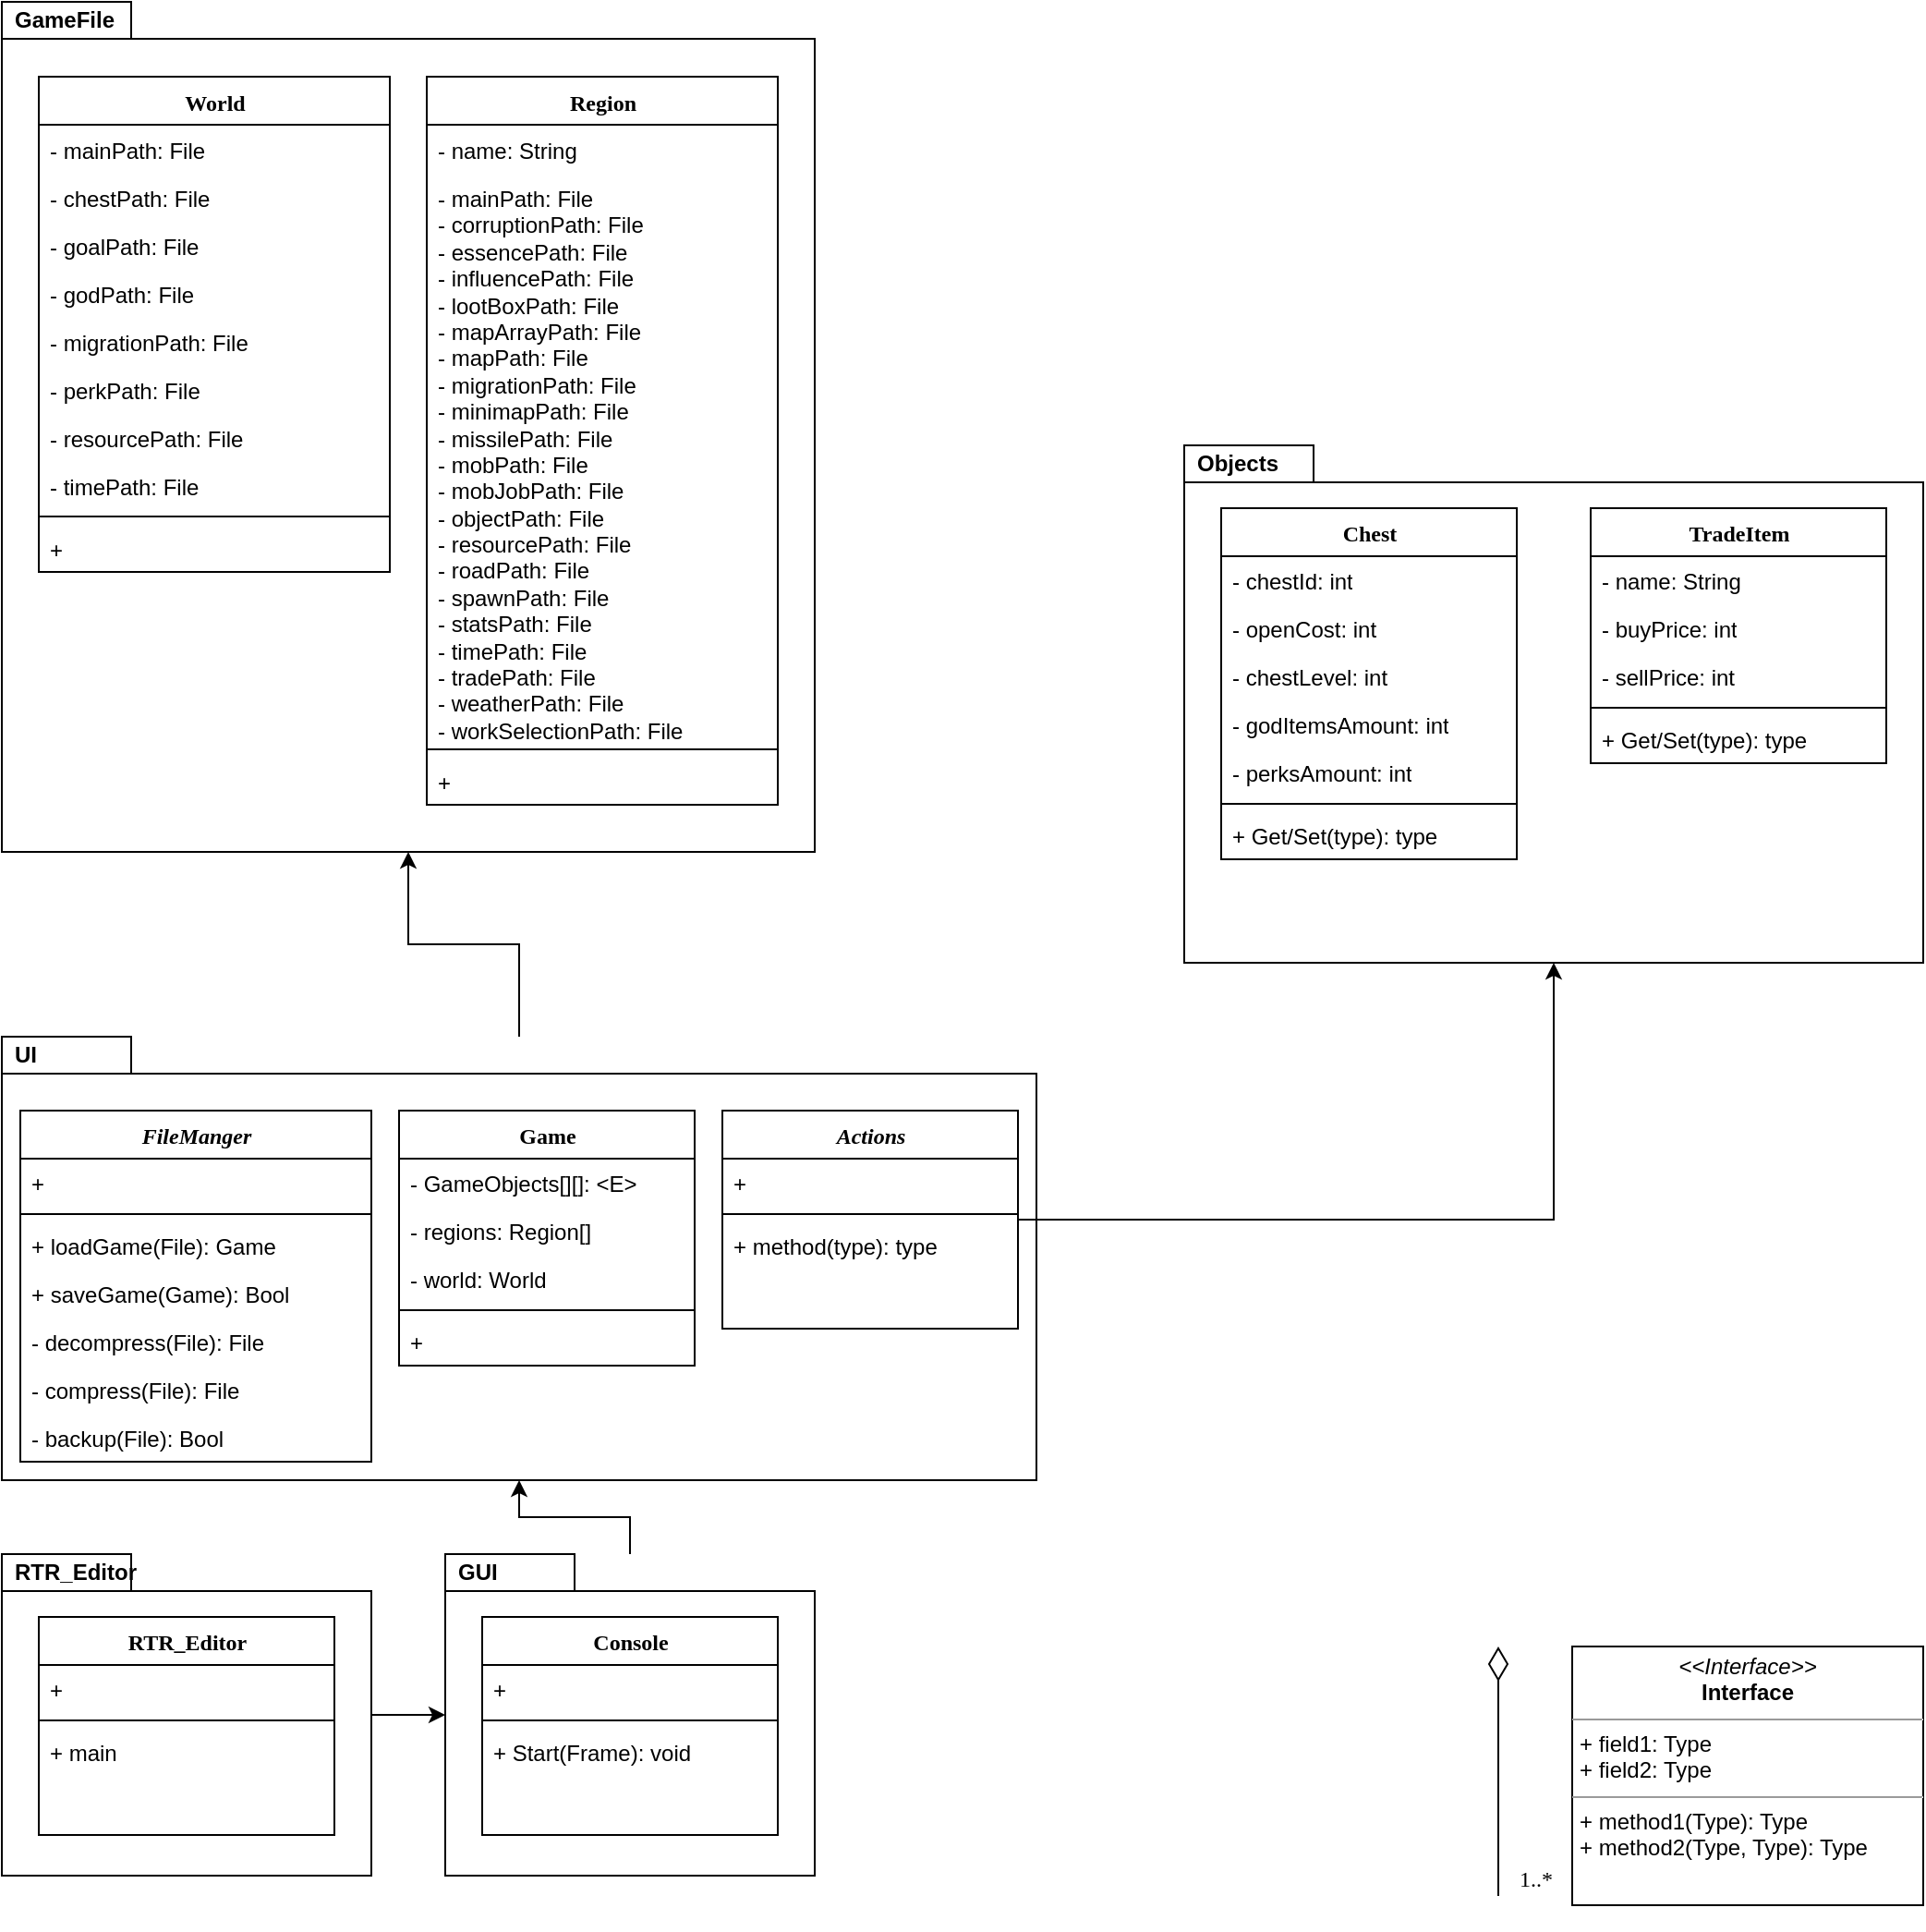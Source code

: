 <mxfile version="12.1.7" type="device" pages="1"><diagram name="Page-1" id="6133507b-19e7-1e82-6fc7-422aa6c4b21f"><mxGraphModel dx="985" dy="1502" grid="1" gridSize="10" guides="1" tooltips="1" connect="1" arrows="1" fold="1" page="1" pageScale="1" pageWidth="1100" pageHeight="850" background="#ffffff" math="0" shadow="0"><root><mxCell id="0"/><mxCell id="1" parent="0"/><mxCell id="b94bc138ca980ef-9" style="edgeStyle=orthogonalEdgeStyle;rounded=0;html=1;labelBackgroundColor=none;startArrow=none;startFill=0;startSize=8;endArrow=diamondThin;endFill=0;endSize=16;fontFamily=Verdana;fontSize=12;" parent="1" edge="1"><mxGeometry relative="1" as="geometry"><mxPoint x="850" y="825" as="sourcePoint"/><mxPoint x="850" y="690" as="targetPoint"/></mxGeometry></mxCell><mxCell id="b94bc138ca980ef-19" value="1..*" style="text;html=1;resizable=0;points=[];align=center;verticalAlign=middle;labelBackgroundColor=#ffffff;fontSize=12;fontFamily=Verdana;fontColor=#000000;" parent="b94bc138ca980ef-9" vertex="1" connectable="0"><mxGeometry x="-0.847" y="-1" relative="1" as="geometry"><mxPoint x="19" y="1" as="offset"/></mxGeometry></mxCell><mxCell id="b94bc138ca980ef-1" value="&lt;p style=&quot;margin:0px;margin-top:4px;text-align:center;&quot;&gt;&lt;i&gt;&amp;lt;&amp;lt;Interface&amp;gt;&amp;gt;&lt;/i&gt;&lt;br/&gt;&lt;b&gt;Interface&lt;/b&gt;&lt;/p&gt;&lt;hr size=&quot;1&quot;/&gt;&lt;p style=&quot;margin:0px;margin-left:4px;&quot;&gt;+ field1: Type&lt;br/&gt;+ field2: Type&lt;/p&gt;&lt;hr size=&quot;1&quot;/&gt;&lt;p style=&quot;margin:0px;margin-left:4px;&quot;&gt;+ method1(Type): Type&lt;br/&gt;+ method2(Type, Type): Type&lt;/p&gt;" style="verticalAlign=top;align=left;overflow=fill;fontSize=12;fontFamily=Helvetica;html=1;rounded=0;shadow=0;comic=0;labelBackgroundColor=none;strokeColor=#000000;strokeWidth=1;fillColor=#ffffff;" parent="1" vertex="1"><mxGeometry x="890" y="690" width="190" height="140" as="geometry"/></mxCell><mxCell id="9vYkO9-hymXoDLmfbG2m-41" style="edgeStyle=orthogonalEdgeStyle;rounded=0;orthogonalLoop=1;jettySize=auto;html=1;" parent="1" source="9vYkO9-hymXoDLmfbG2m-1" target="9vYkO9-hymXoDLmfbG2m-27" edge="1"><mxGeometry relative="1" as="geometry"/></mxCell><mxCell id="9vYkO9-hymXoDLmfbG2m-1" value="&lt;b&gt;GUI&lt;/b&gt;" style="shape=folder;xSize=90;align=left;spacingLeft=10;align=left;verticalAlign=top;spacingLeft=5;spacingTop=-4;tabWidth=70;tabHeight=20;tabPosition=left;html=1;strokeWidth=1;recursiveResize=0;" parent="1" vertex="1"><mxGeometry x="280" y="640" width="200" height="174" as="geometry"/></mxCell><mxCell id="9vYkO9-hymXoDLmfbG2m-5" value="Console" style="swimlane;html=1;fontStyle=1;align=center;verticalAlign=top;childLayout=stackLayout;horizontal=1;startSize=26;horizontalStack=0;resizeParent=1;resizeLast=0;collapsible=1;marginBottom=0;swimlaneFillColor=#ffffff;rounded=0;shadow=0;comic=0;labelBackgroundColor=none;strokeColor=#000000;strokeWidth=1;fillColor=none;fontFamily=Verdana;fontSize=12;fontColor=#000000;" parent="1" vertex="1"><mxGeometry x="300" y="674" width="160" height="118" as="geometry"/></mxCell><mxCell id="9vYkO9-hymXoDLmfbG2m-6" value="+" style="text;html=1;strokeColor=none;fillColor=none;align=left;verticalAlign=top;spacingLeft=4;spacingRight=4;whiteSpace=wrap;overflow=hidden;rotatable=0;points=[[0,0.5],[1,0.5]];portConstraint=eastwest;" parent="9vYkO9-hymXoDLmfbG2m-5" vertex="1"><mxGeometry y="26" width="160" height="26" as="geometry"/></mxCell><mxCell id="9vYkO9-hymXoDLmfbG2m-8" value="" style="line;html=1;strokeWidth=1;fillColor=none;align=left;verticalAlign=middle;spacingTop=-1;spacingLeft=3;spacingRight=3;rotatable=0;labelPosition=right;points=[];portConstraint=eastwest;" parent="9vYkO9-hymXoDLmfbG2m-5" vertex="1"><mxGeometry y="52" width="160" height="8" as="geometry"/></mxCell><mxCell id="9vYkO9-hymXoDLmfbG2m-9" value="+ Start(Frame): void" style="text;html=1;strokeColor=none;fillColor=none;align=left;verticalAlign=top;spacingLeft=4;spacingRight=4;whiteSpace=wrap;overflow=hidden;rotatable=0;points=[[0,0.5],[1,0.5]];portConstraint=eastwest;" parent="9vYkO9-hymXoDLmfbG2m-5" vertex="1"><mxGeometry y="60" width="160" height="26" as="geometry"/></mxCell><mxCell id="oL38yI5btMC4D3ubMsWV-1" style="edgeStyle=orthogonalEdgeStyle;rounded=0;orthogonalLoop=1;jettySize=auto;html=1;" edge="1" parent="1" source="9vYkO9-hymXoDLmfbG2m-10" target="9vYkO9-hymXoDLmfbG2m-1"><mxGeometry relative="1" as="geometry"/></mxCell><mxCell id="9vYkO9-hymXoDLmfbG2m-10" value="&lt;b&gt;RTR_Editor&lt;/b&gt;" style="shape=folder;xSize=90;align=left;spacingLeft=10;align=left;verticalAlign=top;spacingLeft=5;spacingTop=-4;tabWidth=70;tabHeight=20;tabPosition=left;html=1;strokeWidth=1;recursiveResize=0;" parent="1" vertex="1"><mxGeometry x="40" y="640" width="200" height="174" as="geometry"/></mxCell><mxCell id="9vYkO9-hymXoDLmfbG2m-11" value="RTR_Editor" style="swimlane;html=1;fontStyle=1;align=center;verticalAlign=top;childLayout=stackLayout;horizontal=1;startSize=26;horizontalStack=0;resizeParent=1;resizeLast=0;collapsible=1;marginBottom=0;swimlaneFillColor=#ffffff;rounded=0;shadow=0;comic=0;labelBackgroundColor=none;strokeColor=#000000;strokeWidth=1;fillColor=none;fontFamily=Verdana;fontSize=12;fontColor=#000000;" parent="1" vertex="1"><mxGeometry x="60" y="674" width="160" height="118" as="geometry"/></mxCell><mxCell id="9vYkO9-hymXoDLmfbG2m-12" value="+" style="text;html=1;strokeColor=none;fillColor=none;align=left;verticalAlign=top;spacingLeft=4;spacingRight=4;whiteSpace=wrap;overflow=hidden;rotatable=0;points=[[0,0.5],[1,0.5]];portConstraint=eastwest;" parent="9vYkO9-hymXoDLmfbG2m-11" vertex="1"><mxGeometry y="26" width="160" height="26" as="geometry"/></mxCell><mxCell id="9vYkO9-hymXoDLmfbG2m-14" value="" style="line;html=1;strokeWidth=1;fillColor=none;align=left;verticalAlign=middle;spacingTop=-1;spacingLeft=3;spacingRight=3;rotatable=0;labelPosition=right;points=[];portConstraint=eastwest;" parent="9vYkO9-hymXoDLmfbG2m-11" vertex="1"><mxGeometry y="52" width="160" height="8" as="geometry"/></mxCell><mxCell id="9vYkO9-hymXoDLmfbG2m-15" value="+ main" style="text;html=1;strokeColor=none;fillColor=none;align=left;verticalAlign=top;spacingLeft=4;spacingRight=4;whiteSpace=wrap;overflow=hidden;rotatable=0;points=[[0,0.5],[1,0.5]];portConstraint=eastwest;" parent="9vYkO9-hymXoDLmfbG2m-11" vertex="1"><mxGeometry y="60" width="160" height="26" as="geometry"/></mxCell><mxCell id="9vYkO9-hymXoDLmfbG2m-16" value="&lt;b&gt;Objects&lt;/b&gt;" style="shape=folder;xSize=90;align=left;spacingLeft=10;align=left;verticalAlign=top;spacingLeft=5;spacingTop=-4;tabWidth=70;tabHeight=20;tabPosition=left;html=1;strokeWidth=1;recursiveResize=0;" parent="1" vertex="1"><mxGeometry x="680" y="40" width="400" height="280" as="geometry"/></mxCell><mxCell id="9vYkO9-hymXoDLmfbG2m-17" value="Chest" style="swimlane;html=1;fontStyle=1;align=center;verticalAlign=top;childLayout=stackLayout;horizontal=1;startSize=26;horizontalStack=0;resizeParent=1;resizeLast=0;collapsible=1;marginBottom=0;swimlaneFillColor=#ffffff;rounded=0;shadow=0;comic=0;labelBackgroundColor=none;strokeColor=#000000;strokeWidth=1;fillColor=none;fontFamily=Verdana;fontSize=12;fontColor=#000000;" parent="1" vertex="1"><mxGeometry x="700" y="74" width="160" height="190" as="geometry"/></mxCell><mxCell id="9vYkO9-hymXoDLmfbG2m-45" value="- chestId: int" style="text;html=1;strokeColor=none;fillColor=none;align=left;verticalAlign=top;spacingLeft=4;spacingRight=4;whiteSpace=wrap;overflow=hidden;rotatable=0;points=[[0,0.5],[1,0.5]];portConstraint=eastwest;" parent="9vYkO9-hymXoDLmfbG2m-17" vertex="1"><mxGeometry y="26" width="160" height="26" as="geometry"/></mxCell><mxCell id="9vYkO9-hymXoDLmfbG2m-18" value="- openCost: int" style="text;html=1;strokeColor=none;fillColor=none;align=left;verticalAlign=top;spacingLeft=4;spacingRight=4;whiteSpace=wrap;overflow=hidden;rotatable=0;points=[[0,0.5],[1,0.5]];portConstraint=eastwest;" parent="9vYkO9-hymXoDLmfbG2m-17" vertex="1"><mxGeometry y="52" width="160" height="26" as="geometry"/></mxCell><mxCell id="9vYkO9-hymXoDLmfbG2m-19" value="- chestLevel: int" style="text;html=1;strokeColor=none;fillColor=none;align=left;verticalAlign=top;spacingLeft=4;spacingRight=4;whiteSpace=wrap;overflow=hidden;rotatable=0;points=[[0,0.5],[1,0.5]];portConstraint=eastwest;" parent="9vYkO9-hymXoDLmfbG2m-17" vertex="1"><mxGeometry y="78" width="160" height="26" as="geometry"/></mxCell><mxCell id="9vYkO9-hymXoDLmfbG2m-44" value="- godItemsAmount: int" style="text;html=1;strokeColor=none;fillColor=none;align=left;verticalAlign=top;spacingLeft=4;spacingRight=4;whiteSpace=wrap;overflow=hidden;rotatable=0;points=[[0,0.5],[1,0.5]];portConstraint=eastwest;" parent="9vYkO9-hymXoDLmfbG2m-17" vertex="1"><mxGeometry y="104" width="160" height="26" as="geometry"/></mxCell><mxCell id="9vYkO9-hymXoDLmfbG2m-43" value="- perksAmount: int" style="text;html=1;strokeColor=none;fillColor=none;align=left;verticalAlign=top;spacingLeft=4;spacingRight=4;whiteSpace=wrap;overflow=hidden;rotatable=0;points=[[0,0.5],[1,0.5]];portConstraint=eastwest;" parent="9vYkO9-hymXoDLmfbG2m-17" vertex="1"><mxGeometry y="130" width="160" height="26" as="geometry"/></mxCell><mxCell id="9vYkO9-hymXoDLmfbG2m-20" value="" style="line;html=1;strokeWidth=1;fillColor=none;align=left;verticalAlign=middle;spacingTop=-1;spacingLeft=3;spacingRight=3;rotatable=0;labelPosition=right;points=[];portConstraint=eastwest;" parent="9vYkO9-hymXoDLmfbG2m-17" vertex="1"><mxGeometry y="156" width="160" height="8" as="geometry"/></mxCell><mxCell id="9vYkO9-hymXoDLmfbG2m-21" value="+ Get/Set(type): type" style="text;html=1;strokeColor=none;fillColor=none;align=left;verticalAlign=top;spacingLeft=4;spacingRight=4;whiteSpace=wrap;overflow=hidden;rotatable=0;points=[[0,0.5],[1,0.5]];portConstraint=eastwest;" parent="9vYkO9-hymXoDLmfbG2m-17" vertex="1"><mxGeometry y="164" width="160" height="26" as="geometry"/></mxCell><mxCell id="9vYkO9-hymXoDLmfbG2m-22" value="TradeItem" style="swimlane;html=1;fontStyle=1;align=center;verticalAlign=top;childLayout=stackLayout;horizontal=1;startSize=26;horizontalStack=0;resizeParent=1;resizeLast=0;collapsible=1;marginBottom=0;swimlaneFillColor=#ffffff;rounded=0;shadow=0;comic=0;labelBackgroundColor=none;strokeColor=#000000;strokeWidth=1;fillColor=none;fontFamily=Verdana;fontSize=12;fontColor=#000000;" parent="1" vertex="1"><mxGeometry x="900" y="74" width="160" height="138" as="geometry"/></mxCell><mxCell id="9vYkO9-hymXoDLmfbG2m-23" value="- name: String" style="text;html=1;strokeColor=none;fillColor=none;align=left;verticalAlign=top;spacingLeft=4;spacingRight=4;whiteSpace=wrap;overflow=hidden;rotatable=0;points=[[0,0.5],[1,0.5]];portConstraint=eastwest;" parent="9vYkO9-hymXoDLmfbG2m-22" vertex="1"><mxGeometry y="26" width="160" height="26" as="geometry"/></mxCell><mxCell id="9vYkO9-hymXoDLmfbG2m-24" value="- buyPrice: int" style="text;html=1;strokeColor=none;fillColor=none;align=left;verticalAlign=top;spacingLeft=4;spacingRight=4;whiteSpace=wrap;overflow=hidden;rotatable=0;points=[[0,0.5],[1,0.5]];portConstraint=eastwest;" parent="9vYkO9-hymXoDLmfbG2m-22" vertex="1"><mxGeometry y="52" width="160" height="26" as="geometry"/></mxCell><mxCell id="9vYkO9-hymXoDLmfbG2m-46" value="- sellPrice: int" style="text;html=1;strokeColor=none;fillColor=none;align=left;verticalAlign=top;spacingLeft=4;spacingRight=4;whiteSpace=wrap;overflow=hidden;rotatable=0;points=[[0,0.5],[1,0.5]];portConstraint=eastwest;" parent="9vYkO9-hymXoDLmfbG2m-22" vertex="1"><mxGeometry y="78" width="160" height="26" as="geometry"/></mxCell><mxCell id="9vYkO9-hymXoDLmfbG2m-25" value="" style="line;html=1;strokeWidth=1;fillColor=none;align=left;verticalAlign=middle;spacingTop=-1;spacingLeft=3;spacingRight=3;rotatable=0;labelPosition=right;points=[];portConstraint=eastwest;" parent="9vYkO9-hymXoDLmfbG2m-22" vertex="1"><mxGeometry y="104" width="160" height="8" as="geometry"/></mxCell><mxCell id="oL38yI5btMC4D3ubMsWV-6" value="+ Get/Set(type): type" style="text;html=1;strokeColor=none;fillColor=none;align=left;verticalAlign=top;spacingLeft=4;spacingRight=4;whiteSpace=wrap;overflow=hidden;rotatable=0;points=[[0,0.5],[1,0.5]];portConstraint=eastwest;" vertex="1" parent="9vYkO9-hymXoDLmfbG2m-22"><mxGeometry y="112" width="160" height="26" as="geometry"/></mxCell><mxCell id="oL38yI5btMC4D3ubMsWV-28" style="edgeStyle=orthogonalEdgeStyle;rounded=0;orthogonalLoop=1;jettySize=auto;html=1;" edge="1" parent="1" source="9vYkO9-hymXoDLmfbG2m-27" target="9vYkO9-hymXoDLmfbG2m-47"><mxGeometry relative="1" as="geometry"/></mxCell><mxCell id="9vYkO9-hymXoDLmfbG2m-27" value="&lt;b&gt;UI&lt;/b&gt;" style="shape=folder;xSize=90;align=left;spacingLeft=10;align=left;verticalAlign=top;spacingLeft=5;spacingTop=-4;tabWidth=70;tabHeight=20;tabPosition=left;html=1;strokeWidth=1;recursiveResize=0;" parent="1" vertex="1"><mxGeometry x="40" y="360" width="560" height="240" as="geometry"/></mxCell><mxCell id="9vYkO9-hymXoDLmfbG2m-28" value="&lt;i&gt;FileManger&lt;/i&gt;" style="swimlane;html=1;fontStyle=1;align=center;verticalAlign=top;childLayout=stackLayout;horizontal=1;startSize=26;horizontalStack=0;resizeParent=1;resizeLast=0;collapsible=1;marginBottom=0;swimlaneFillColor=#ffffff;rounded=0;shadow=0;comic=0;labelBackgroundColor=none;strokeColor=#000000;strokeWidth=1;fillColor=none;fontFamily=Verdana;fontSize=12;fontColor=#000000;" parent="1" vertex="1"><mxGeometry x="50" y="400" width="190" height="190" as="geometry"/></mxCell><mxCell id="9vYkO9-hymXoDLmfbG2m-29" value="+" style="text;html=1;strokeColor=none;fillColor=none;align=left;verticalAlign=top;spacingLeft=4;spacingRight=4;whiteSpace=wrap;overflow=hidden;rotatable=0;points=[[0,0.5],[1,0.5]];portConstraint=eastwest;" parent="9vYkO9-hymXoDLmfbG2m-28" vertex="1"><mxGeometry y="26" width="190" height="26" as="geometry"/></mxCell><mxCell id="9vYkO9-hymXoDLmfbG2m-31" value="" style="line;html=1;strokeWidth=1;fillColor=none;align=left;verticalAlign=middle;spacingTop=-1;spacingLeft=3;spacingRight=3;rotatable=0;labelPosition=right;points=[];portConstraint=eastwest;" parent="9vYkO9-hymXoDLmfbG2m-28" vertex="1"><mxGeometry y="52" width="190" height="8" as="geometry"/></mxCell><mxCell id="9vYkO9-hymXoDLmfbG2m-32" value="+ loadGame(File): Game" style="text;html=1;strokeColor=none;fillColor=none;align=left;verticalAlign=top;spacingLeft=4;spacingRight=4;whiteSpace=wrap;overflow=hidden;rotatable=0;points=[[0,0.5],[1,0.5]];portConstraint=eastwest;" parent="9vYkO9-hymXoDLmfbG2m-28" vertex="1"><mxGeometry y="60" width="190" height="26" as="geometry"/></mxCell><mxCell id="oL38yI5btMC4D3ubMsWV-7" value="+ saveGame(Game): Bool" style="text;html=1;strokeColor=none;fillColor=none;align=left;verticalAlign=top;spacingLeft=4;spacingRight=4;whiteSpace=wrap;overflow=hidden;rotatable=0;points=[[0,0.5],[1,0.5]];portConstraint=eastwest;" vertex="1" parent="9vYkO9-hymXoDLmfbG2m-28"><mxGeometry y="86" width="190" height="26" as="geometry"/></mxCell><mxCell id="oL38yI5btMC4D3ubMsWV-12" value="- decompress(File): File" style="text;html=1;strokeColor=none;fillColor=none;align=left;verticalAlign=top;spacingLeft=4;spacingRight=4;whiteSpace=wrap;overflow=hidden;rotatable=0;points=[[0,0.5],[1,0.5]];portConstraint=eastwest;" vertex="1" parent="9vYkO9-hymXoDLmfbG2m-28"><mxGeometry y="112" width="190" height="26" as="geometry"/></mxCell><mxCell id="oL38yI5btMC4D3ubMsWV-11" value="- compress(File): File" style="text;html=1;strokeColor=none;fillColor=none;align=left;verticalAlign=top;spacingLeft=4;spacingRight=4;whiteSpace=wrap;overflow=hidden;rotatable=0;points=[[0,0.5],[1,0.5]];portConstraint=eastwest;" vertex="1" parent="9vYkO9-hymXoDLmfbG2m-28"><mxGeometry y="138" width="190" height="26" as="geometry"/></mxCell><mxCell id="oL38yI5btMC4D3ubMsWV-13" value="- backup(File): Bool" style="text;html=1;strokeColor=none;fillColor=none;align=left;verticalAlign=top;spacingLeft=4;spacingRight=4;whiteSpace=wrap;overflow=hidden;rotatable=0;points=[[0,0.5],[1,0.5]];portConstraint=eastwest;" vertex="1" parent="9vYkO9-hymXoDLmfbG2m-28"><mxGeometry y="164" width="190" height="26" as="geometry"/></mxCell><mxCell id="9vYkO9-hymXoDLmfbG2m-42" style="edgeStyle=orthogonalEdgeStyle;rounded=0;orthogonalLoop=1;jettySize=auto;html=1;" parent="1" source="9vYkO9-hymXoDLmfbG2m-36" target="9vYkO9-hymXoDLmfbG2m-16" edge="1"><mxGeometry relative="1" as="geometry"/></mxCell><mxCell id="9vYkO9-hymXoDLmfbG2m-36" value="&lt;i&gt;Actions&lt;/i&gt;" style="swimlane;html=1;fontStyle=1;align=center;verticalAlign=top;childLayout=stackLayout;horizontal=1;startSize=26;horizontalStack=0;resizeParent=1;resizeLast=0;collapsible=1;marginBottom=0;swimlaneFillColor=#ffffff;rounded=0;shadow=0;comic=0;labelBackgroundColor=none;strokeColor=#000000;strokeWidth=1;fillColor=none;fontFamily=Verdana;fontSize=12;fontColor=#000000;" parent="1" vertex="1"><mxGeometry x="430" y="400" width="160" height="118" as="geometry"/></mxCell><mxCell id="9vYkO9-hymXoDLmfbG2m-37" value="+" style="text;html=1;strokeColor=none;fillColor=none;align=left;verticalAlign=top;spacingLeft=4;spacingRight=4;whiteSpace=wrap;overflow=hidden;rotatable=0;points=[[0,0.5],[1,0.5]];portConstraint=eastwest;" parent="9vYkO9-hymXoDLmfbG2m-36" vertex="1"><mxGeometry y="26" width="160" height="26" as="geometry"/></mxCell><mxCell id="9vYkO9-hymXoDLmfbG2m-39" value="" style="line;html=1;strokeWidth=1;fillColor=none;align=left;verticalAlign=middle;spacingTop=-1;spacingLeft=3;spacingRight=3;rotatable=0;labelPosition=right;points=[];portConstraint=eastwest;" parent="9vYkO9-hymXoDLmfbG2m-36" vertex="1"><mxGeometry y="52" width="160" height="8" as="geometry"/></mxCell><mxCell id="9vYkO9-hymXoDLmfbG2m-40" value="+ method(type): type" style="text;html=1;strokeColor=none;fillColor=none;align=left;verticalAlign=top;spacingLeft=4;spacingRight=4;whiteSpace=wrap;overflow=hidden;rotatable=0;points=[[0,0.5],[1,0.5]];portConstraint=eastwest;" parent="9vYkO9-hymXoDLmfbG2m-36" vertex="1"><mxGeometry y="60" width="160" height="26" as="geometry"/></mxCell><mxCell id="9vYkO9-hymXoDLmfbG2m-47" value="&lt;b&gt;GameFile&lt;/b&gt;" style="shape=folder;xSize=90;align=left;spacingLeft=10;align=left;verticalAlign=top;spacingLeft=5;spacingTop=-4;tabWidth=70;tabHeight=20;tabPosition=left;html=1;strokeWidth=1;recursiveResize=0;" parent="1" vertex="1"><mxGeometry x="40" y="-200" width="440" height="460" as="geometry"/></mxCell><mxCell id="9vYkO9-hymXoDLmfbG2m-48" value="World" style="swimlane;html=1;fontStyle=1;align=center;verticalAlign=top;childLayout=stackLayout;horizontal=1;startSize=26;horizontalStack=0;resizeParent=1;resizeLast=0;collapsible=1;marginBottom=0;swimlaneFillColor=#ffffff;rounded=0;shadow=0;comic=0;labelBackgroundColor=none;strokeColor=#000000;strokeWidth=1;fillColor=none;fontFamily=Verdana;fontSize=12;fontColor=#000000;" parent="1" vertex="1"><mxGeometry x="60" y="-159.5" width="190" height="268" as="geometry"/></mxCell><mxCell id="9vYkO9-hymXoDLmfbG2m-50" value="- mainPath: File" style="text;html=1;strokeColor=none;fillColor=none;align=left;verticalAlign=top;spacingLeft=4;spacingRight=4;whiteSpace=wrap;overflow=hidden;rotatable=0;points=[[0,0.5],[1,0.5]];portConstraint=eastwest;" parent="9vYkO9-hymXoDLmfbG2m-48" vertex="1"><mxGeometry y="26" width="190" height="26" as="geometry"/></mxCell><mxCell id="oL38yI5btMC4D3ubMsWV-27" value="- chestPath: File" style="text;html=1;strokeColor=none;fillColor=none;align=left;verticalAlign=top;spacingLeft=4;spacingRight=4;whiteSpace=wrap;overflow=hidden;rotatable=0;points=[[0,0.5],[1,0.5]];portConstraint=eastwest;" vertex="1" parent="9vYkO9-hymXoDLmfbG2m-48"><mxGeometry y="52" width="190" height="26" as="geometry"/></mxCell><mxCell id="oL38yI5btMC4D3ubMsWV-25" value="- goalPath: File" style="text;html=1;strokeColor=none;fillColor=none;align=left;verticalAlign=top;spacingLeft=4;spacingRight=4;whiteSpace=wrap;overflow=hidden;rotatable=0;points=[[0,0.5],[1,0.5]];portConstraint=eastwest;" vertex="1" parent="9vYkO9-hymXoDLmfbG2m-48"><mxGeometry y="78" width="190" height="26" as="geometry"/></mxCell><mxCell id="oL38yI5btMC4D3ubMsWV-22" value="- godPath: File" style="text;html=1;strokeColor=none;fillColor=none;align=left;verticalAlign=top;spacingLeft=4;spacingRight=4;whiteSpace=wrap;overflow=hidden;rotatable=0;points=[[0,0.5],[1,0.5]];portConstraint=eastwest;" vertex="1" parent="9vYkO9-hymXoDLmfbG2m-48"><mxGeometry y="104" width="190" height="26" as="geometry"/></mxCell><mxCell id="oL38yI5btMC4D3ubMsWV-23" value="- migrationPath: File" style="text;html=1;strokeColor=none;fillColor=none;align=left;verticalAlign=top;spacingLeft=4;spacingRight=4;whiteSpace=wrap;overflow=hidden;rotatable=0;points=[[0,0.5],[1,0.5]];portConstraint=eastwest;" vertex="1" parent="9vYkO9-hymXoDLmfbG2m-48"><mxGeometry y="130" width="190" height="26" as="geometry"/></mxCell><mxCell id="oL38yI5btMC4D3ubMsWV-21" value="- perkPath: File" style="text;html=1;strokeColor=none;fillColor=none;align=left;verticalAlign=top;spacingLeft=4;spacingRight=4;whiteSpace=wrap;overflow=hidden;rotatable=0;points=[[0,0.5],[1,0.5]];portConstraint=eastwest;" vertex="1" parent="9vYkO9-hymXoDLmfbG2m-48"><mxGeometry y="156" width="190" height="26" as="geometry"/></mxCell><mxCell id="oL38yI5btMC4D3ubMsWV-24" value="- resourcePath: File" style="text;html=1;strokeColor=none;fillColor=none;align=left;verticalAlign=top;spacingLeft=4;spacingRight=4;whiteSpace=wrap;overflow=hidden;rotatable=0;points=[[0,0.5],[1,0.5]];portConstraint=eastwest;" vertex="1" parent="9vYkO9-hymXoDLmfbG2m-48"><mxGeometry y="182" width="190" height="26" as="geometry"/></mxCell><mxCell id="oL38yI5btMC4D3ubMsWV-26" value="- timePath: File" style="text;html=1;strokeColor=none;fillColor=none;align=left;verticalAlign=top;spacingLeft=4;spacingRight=4;whiteSpace=wrap;overflow=hidden;rotatable=0;points=[[0,0.5],[1,0.5]];portConstraint=eastwest;" vertex="1" parent="9vYkO9-hymXoDLmfbG2m-48"><mxGeometry y="208" width="190" height="26" as="geometry"/></mxCell><mxCell id="9vYkO9-hymXoDLmfbG2m-51" value="" style="line;html=1;strokeWidth=1;fillColor=none;align=left;verticalAlign=middle;spacingTop=-1;spacingLeft=3;spacingRight=3;rotatable=0;labelPosition=right;points=[];portConstraint=eastwest;" parent="9vYkO9-hymXoDLmfbG2m-48" vertex="1"><mxGeometry y="234" width="190" height="8" as="geometry"/></mxCell><mxCell id="9vYkO9-hymXoDLmfbG2m-52" value="+" style="text;html=1;strokeColor=none;fillColor=none;align=left;verticalAlign=top;spacingLeft=4;spacingRight=4;whiteSpace=wrap;overflow=hidden;rotatable=0;points=[[0,0.5],[1,0.5]];portConstraint=eastwest;" parent="9vYkO9-hymXoDLmfbG2m-48" vertex="1"><mxGeometry y="242" width="190" height="26" as="geometry"/></mxCell><mxCell id="9vYkO9-hymXoDLmfbG2m-53" value="Region" style="swimlane;html=1;fontStyle=1;align=center;verticalAlign=top;childLayout=stackLayout;horizontal=1;startSize=26;horizontalStack=0;resizeParent=1;resizeLast=0;collapsible=1;marginBottom=0;swimlaneFillColor=#ffffff;rounded=0;shadow=0;comic=0;labelBackgroundColor=none;strokeColor=#000000;strokeWidth=1;fillColor=none;fontFamily=Verdana;fontSize=12;fontColor=#000000;" parent="1" vertex="1"><mxGeometry x="270" y="-159.5" width="190" height="394" as="geometry"/></mxCell><mxCell id="9vYkO9-hymXoDLmfbG2m-54" value="- name: String" style="text;html=1;strokeColor=none;fillColor=none;align=left;verticalAlign=top;spacingLeft=4;spacingRight=4;whiteSpace=wrap;overflow=hidden;rotatable=0;points=[[0,0.5],[1,0.5]];portConstraint=eastwest;" parent="9vYkO9-hymXoDLmfbG2m-53" vertex="1"><mxGeometry y="26" width="190" height="26" as="geometry"/></mxCell><mxCell id="9vYkO9-hymXoDLmfbG2m-55" value="- mainPath: File&lt;br&gt;&lt;div&gt;- corruptionPath: File&lt;/div&gt;&lt;div&gt;- essencePath: File&lt;/div&gt;&lt;div&gt;- influencePath: File&lt;/div&gt;&lt;div&gt;- lootBoxPath: File&lt;/div&gt;&lt;div&gt;- mapArrayPath: File&lt;/div&gt;&lt;div&gt;- mapPath: File&lt;/div&gt;&lt;div&gt;- migrationPath: File&lt;/div&gt;&lt;div&gt;- minimapPath: File&lt;/div&gt;&lt;div&gt;- missilePath: File&lt;/div&gt;&lt;div&gt;- mobPath: File&lt;/div&gt;&lt;div&gt;- mobJobPath: File&lt;/div&gt;&lt;div&gt;- objectPath: File&lt;/div&gt;&lt;div&gt;- resourcePath: File&lt;/div&gt;&lt;div&gt;- roadPath: File&lt;/div&gt;&lt;div&gt;- spawnPath: File&lt;/div&gt;&lt;div&gt;- statsPath: File&lt;/div&gt;&lt;div&gt;- timePath: File&lt;/div&gt;&lt;div&gt;- tradePath: File&lt;/div&gt;&lt;div&gt;- weatherPath: File&lt;/div&gt;&lt;div&gt;- workSelectionPath: File&lt;/div&gt;" style="text;html=1;strokeColor=none;fillColor=none;align=left;verticalAlign=top;spacingLeft=4;spacingRight=4;whiteSpace=wrap;overflow=hidden;rotatable=0;points=[[0,0.5],[1,0.5]];portConstraint=eastwest;" parent="9vYkO9-hymXoDLmfbG2m-53" vertex="1"><mxGeometry y="52" width="190" height="308" as="geometry"/></mxCell><mxCell id="9vYkO9-hymXoDLmfbG2m-56" value="" style="line;html=1;strokeWidth=1;fillColor=none;align=left;verticalAlign=middle;spacingTop=-1;spacingLeft=3;spacingRight=3;rotatable=0;labelPosition=right;points=[];portConstraint=eastwest;" parent="9vYkO9-hymXoDLmfbG2m-53" vertex="1"><mxGeometry y="360" width="190" height="8" as="geometry"/></mxCell><mxCell id="9vYkO9-hymXoDLmfbG2m-57" value="+" style="text;html=1;strokeColor=none;fillColor=none;align=left;verticalAlign=top;spacingLeft=4;spacingRight=4;whiteSpace=wrap;overflow=hidden;rotatable=0;points=[[0,0.5],[1,0.5]];portConstraint=eastwest;" parent="9vYkO9-hymXoDLmfbG2m-53" vertex="1"><mxGeometry y="368" width="190" height="26" as="geometry"/></mxCell><mxCell id="oL38yI5btMC4D3ubMsWV-2" value="Game" style="swimlane;html=1;fontStyle=1;align=center;verticalAlign=top;childLayout=stackLayout;horizontal=1;startSize=26;horizontalStack=0;resizeParent=1;resizeLast=0;collapsible=1;marginBottom=0;swimlaneFillColor=#ffffff;rounded=0;shadow=0;comic=0;labelBackgroundColor=none;strokeColor=#000000;strokeWidth=1;fillColor=none;fontFamily=Verdana;fontSize=12;fontColor=#000000;" vertex="1" parent="1"><mxGeometry x="255" y="400" width="160" height="138" as="geometry"/></mxCell><mxCell id="oL38yI5btMC4D3ubMsWV-3" value="- GameObjects[][]: &amp;lt;E&amp;gt;" style="text;html=1;strokeColor=none;fillColor=none;align=left;verticalAlign=top;spacingLeft=4;spacingRight=4;whiteSpace=wrap;overflow=hidden;rotatable=0;points=[[0,0.5],[1,0.5]];portConstraint=eastwest;" vertex="1" parent="oL38yI5btMC4D3ubMsWV-2"><mxGeometry y="26" width="160" height="26" as="geometry"/></mxCell><mxCell id="9vYkO9-hymXoDLmfbG2m-30" value="- regions: Region[]" style="text;html=1;strokeColor=none;fillColor=none;align=left;verticalAlign=top;spacingLeft=4;spacingRight=4;whiteSpace=wrap;overflow=hidden;rotatable=0;points=[[0,0.5],[1,0.5]];portConstraint=eastwest;" parent="oL38yI5btMC4D3ubMsWV-2" vertex="1"><mxGeometry y="52" width="160" height="26" as="geometry"/></mxCell><mxCell id="oL38yI5btMC4D3ubMsWV-8" value="- world: World" style="text;html=1;strokeColor=none;fillColor=none;align=left;verticalAlign=top;spacingLeft=4;spacingRight=4;whiteSpace=wrap;overflow=hidden;rotatable=0;points=[[0,0.5],[1,0.5]];portConstraint=eastwest;" vertex="1" parent="oL38yI5btMC4D3ubMsWV-2"><mxGeometry y="78" width="160" height="26" as="geometry"/></mxCell><mxCell id="oL38yI5btMC4D3ubMsWV-4" value="" style="line;html=1;strokeWidth=1;fillColor=none;align=left;verticalAlign=middle;spacingTop=-1;spacingLeft=3;spacingRight=3;rotatable=0;labelPosition=right;points=[];portConstraint=eastwest;" vertex="1" parent="oL38yI5btMC4D3ubMsWV-2"><mxGeometry y="104" width="160" height="8" as="geometry"/></mxCell><mxCell id="oL38yI5btMC4D3ubMsWV-5" value="+&amp;nbsp;" style="text;html=1;strokeColor=none;fillColor=none;align=left;verticalAlign=top;spacingLeft=4;spacingRight=4;whiteSpace=wrap;overflow=hidden;rotatable=0;points=[[0,0.5],[1,0.5]];portConstraint=eastwest;" vertex="1" parent="oL38yI5btMC4D3ubMsWV-2"><mxGeometry y="112" width="160" height="26" as="geometry"/></mxCell></root></mxGraphModel></diagram></mxfile>